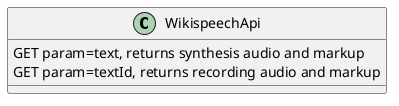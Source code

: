 @startuml

class WikispeechApi {

GET param=text, returns synthesis audio and markup
GET param=textId, returns recording audio and markup

}

@enduml